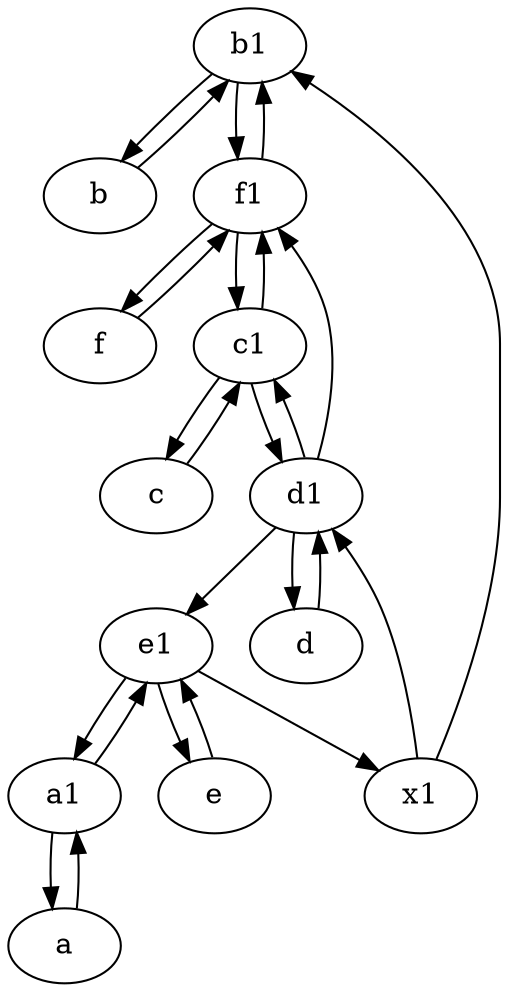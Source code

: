digraph  {
	b1 [pos="45,20!"];
	x1;
	e1 [pos="25,45!"];
	d1 [pos="25,30!"];
	f [pos="15,45!"];
	b [pos="50,20!"];
	d [pos="20,30!"];
	a [pos="40,10!"];
	a1 [pos="40,15!"];
	f1;
	e [pos="30,50!"];
	c [pos="20,10!"];
	c1 [pos="30,15!"];
	d -> d1;
	a1 -> e1;
	d1 -> c1;
	f1 -> f;
	a -> a1;
	x1 -> d1;
	c1 -> d1;
	e1 -> e;
	x1 -> b1;
	f1 -> c1;
	d1 -> f1;
	c -> c1;
	d1 -> e1;
	d1 -> d;
	e1 -> x1;
	f -> f1;
	b -> b1;
	c1 -> f1;
	b1 -> f1;
	e1 -> a1;
	a1 -> a;
	e -> e1;
	b1 -> b;
	f1 -> b1;
	c1 -> c;

	}